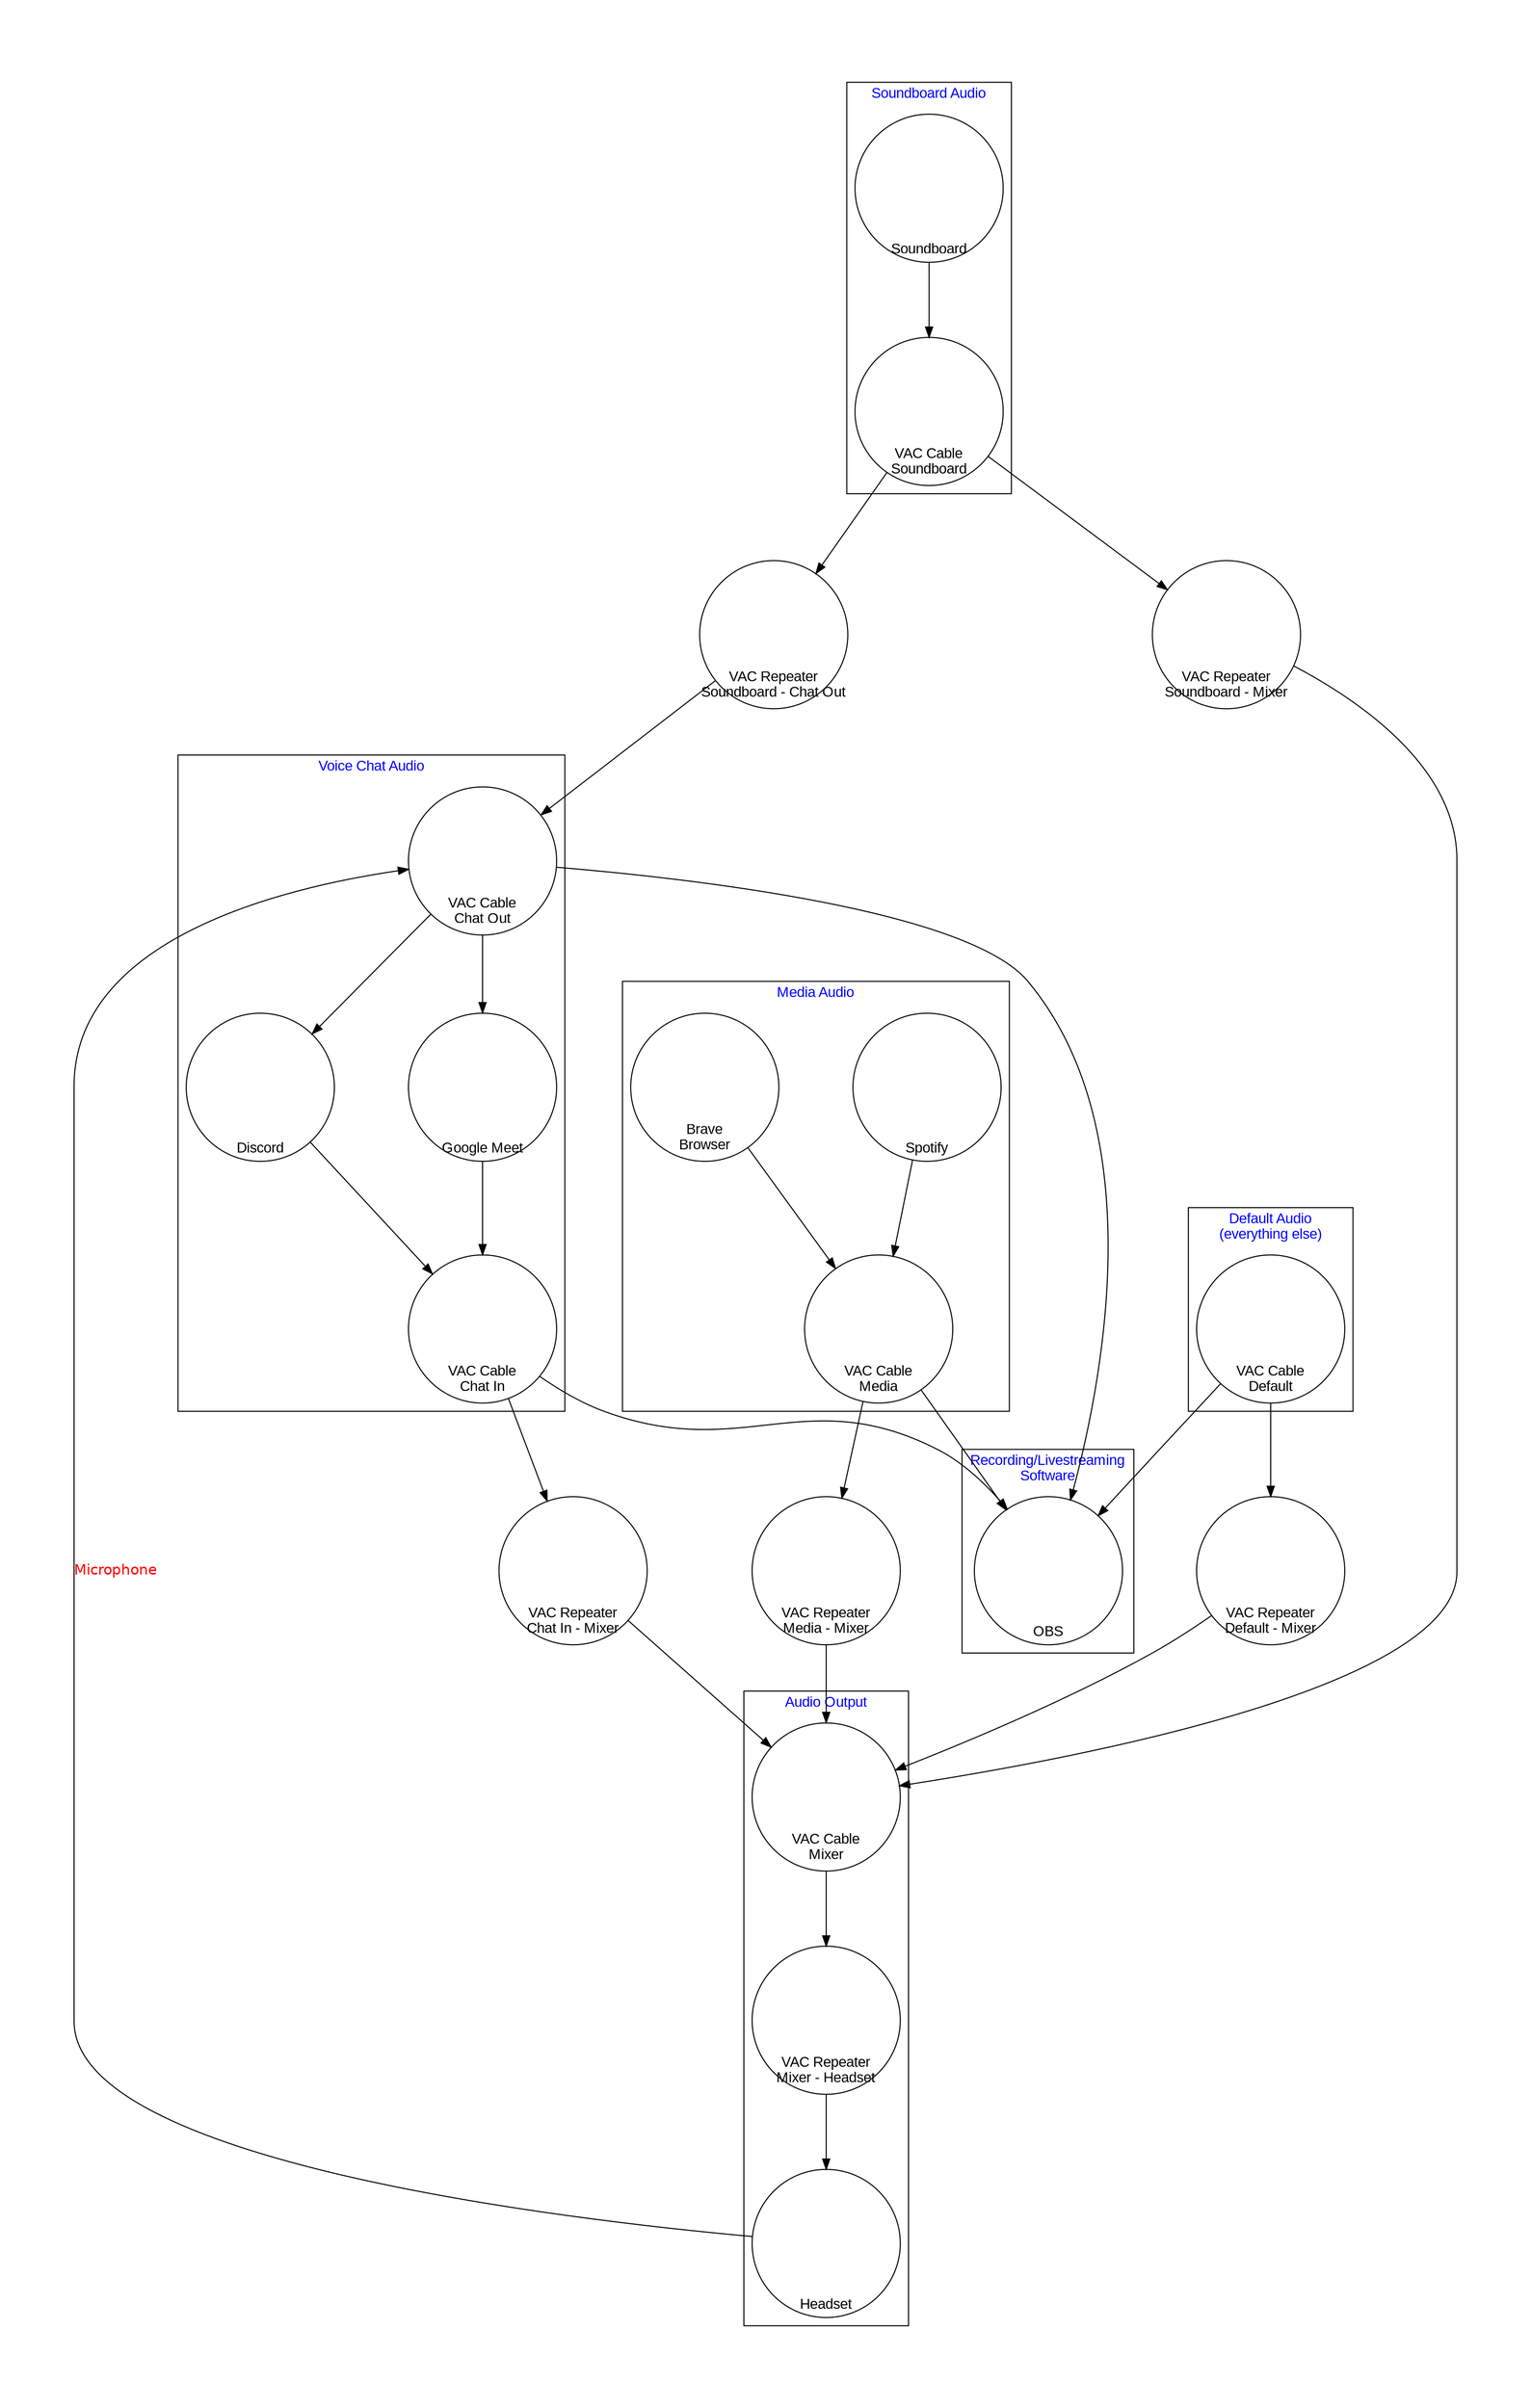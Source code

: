 digraph G {
    graph [bgcolor=white resolution=256 fontname=Arial fontcolor=blue nodesep=1 ranksep=1 pad=1]
    node [fontname=Arial fontcolor=black labelloc=b shape=circle width=2 fixedsize=true]
    edge [fontname=Helvetica fontcolor=red labeldistance=2]
    // TODO: find a way to center the node shape around image + label

    subgraph cluster_chat {
        label="Voice Chat Audio"
        discord [
            label="Discord"
            image="./img/discord.png"
        ]
        google_meet [
            label="Google Meet"
            image="./img/google_meet.png"
        ]

        vac_cable_chat_in [label="VAC Cable\nChat In" image="./img/line.png"]
        vac_cable_chat_out [label="VAC Cable\nChat Out" image="./img/line.png"]

        discord, google_meet -> vac_cable_chat_in
        vac_cable_chat_out -> discord, google_meet
    }

    subgraph cluster_soundboard {
        label="Soundboard Audio"
        soundboard [
            label="Soundboard"
            image="./img/soundboard.png"
        ]
        vac_cable_soundboard [label="VAC Cable\nSoundboard" image="./img/line.png"]

        soundboard -> vac_cable_soundboard

    }

    subgraph cluster_media_audio {
        label="Media Audio"
        spotify [
            label="Spotify"
            image="./img/spotify.png"
        ]
        brave [
            label="Brave\nBrowser"
            image="./img/brave.png"
        ]
        vac_cable_media [label="VAC Cable\nMedia" image="./img/line.png"]

        brave, spotify -> vac_cable_media
    }

    subgraph cluster_audio_output {
        label="Audio Output"
        headset [
            label="Headset"
            image="./img/headset.png"
        ]
        vac_cable_mixer [label="VAC Cable\nMixer" image="./img/line.png"]
        vac_repeater_mixer_to_headset [
            label="VAC Repeater\nMixer - Headset"
            image="./img/vac_audio_repeater.png"
        ]

        vac_cable_mixer -> vac_repeater_mixer_to_headset -> headset
    }

    subgraph cluster_livestreaming_software {
        label="Recording/Livestreaming\nSoftware"
        obs [
            label="OBS"
            image="./img/obs.png"
        ]
    }

    subgraph cluster_default {
        label="Default Audio\n(everything else)"
        vac_cable_default [label="VAC Cable\nDefault" image="./img/line.png"]
    }

    // repeaters
    vac_repeater_chat_in_to_mixer [
        label="VAC Repeater\nChat In - Mixer"
        image="./img/vac_audio_repeater.png"
    ]
    vac_repeater_soundboard_to_mixer [
        label="VAC Repeater\nSoundboard - Mixer"
        image="./img/vac_audio_repeater.png"
    ]
    vac_repeater_soundboard_to_chat_out [
        label="VAC Repeater\nSoundboard - Chat Out"
        image="./img/vac_audio_repeater.png"
    ]
    vac_repeater_media_to_mixer [
        label="VAC Repeater\nMedia - Mixer"
        image="./img/vac_audio_repeater.png"
    ]
    vac_repeater_default_to_mixer [
        label="VAC Repeater\nDefault - Mixer"
        image="./img/vac_audio_repeater.png"
    ]


    // repeater connections
    vac_cable_chat_in -> vac_repeater_chat_in_to_mixer -> vac_cable_mixer
    vac_cable_soundboard -> vac_repeater_soundboard_to_chat_out -> vac_cable_chat_out
    vac_cable_soundboard -> vac_repeater_soundboard_to_mixer -> vac_cable_mixer
    vac_cable_media -> vac_repeater_media_to_mixer -> vac_cable_mixer
    vac_cable_default -> vac_repeater_default_to_mixer -> vac_cable_mixer

    headset -> vac_cable_chat_out[label="Microphone"]

    vac_cable_chat_in, vac_cable_chat_out, vac_cable_media, vac_cable_default -> obs
}
